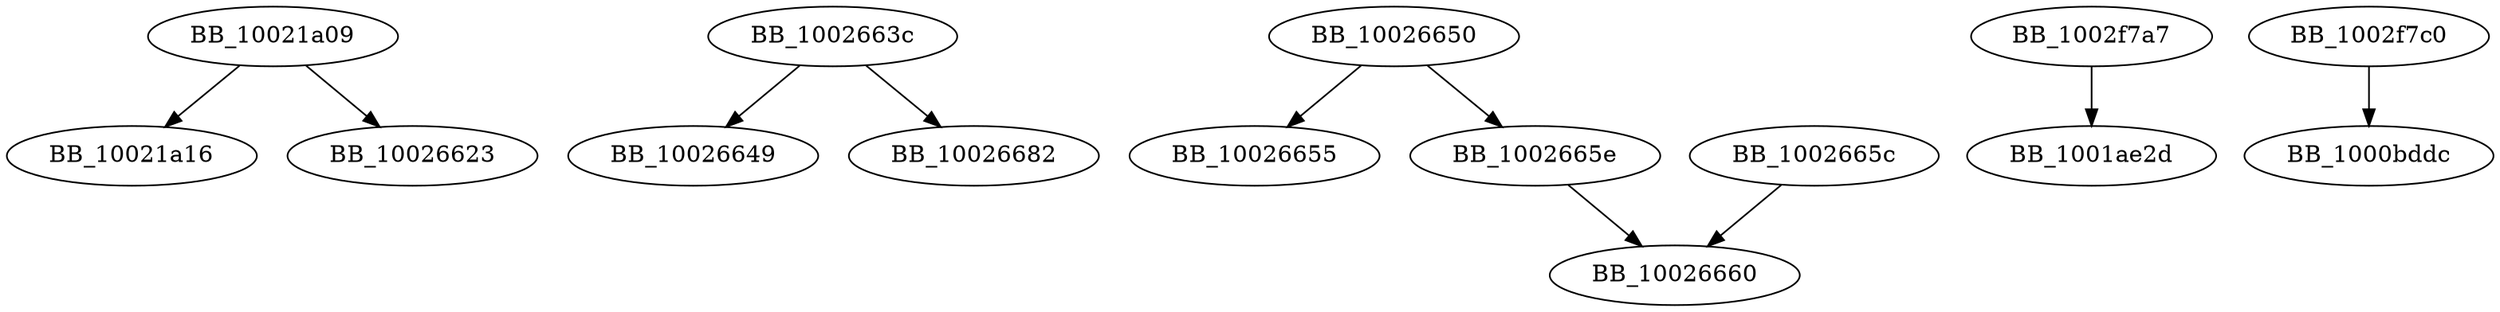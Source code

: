 DiGraph sub_10021A09{
BB_10021a09->BB_10021a16
BB_10021a09->BB_10026623
BB_1002663c->BB_10026649
BB_1002663c->BB_10026682
BB_10026650->BB_10026655
BB_10026650->BB_1002665e
BB_1002665c->BB_10026660
BB_1002665e->BB_10026660
BB_1002f7a7->BB_1001ae2d
BB_1002f7c0->BB_1000bddc
}
